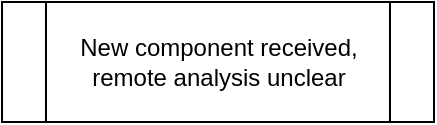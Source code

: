 <mxfile version="28.1.1">
  <diagram name="Pagina-1" id="lcRcSlPs4WyXKo_QUpW_">
    <mxGraphModel dx="1426" dy="863" grid="1" gridSize="10" guides="1" tooltips="1" connect="1" arrows="1" fold="1" page="1" pageScale="1" pageWidth="827" pageHeight="1169" math="0" shadow="0">
      <root>
        <mxCell id="0" />
        <mxCell id="1" parent="0" />
        <mxCell id="Z96m-Z_JJ0u367wfLJqp-1" value="New component received,&lt;div&gt;remote analysis unclear&lt;/div&gt;" style="shape=process;whiteSpace=wrap;html=1;backgroundOutline=1;" vertex="1" parent="1">
          <mxGeometry x="306" y="40" width="216" height="60" as="geometry" />
        </mxCell>
      </root>
    </mxGraphModel>
  </diagram>
</mxfile>
